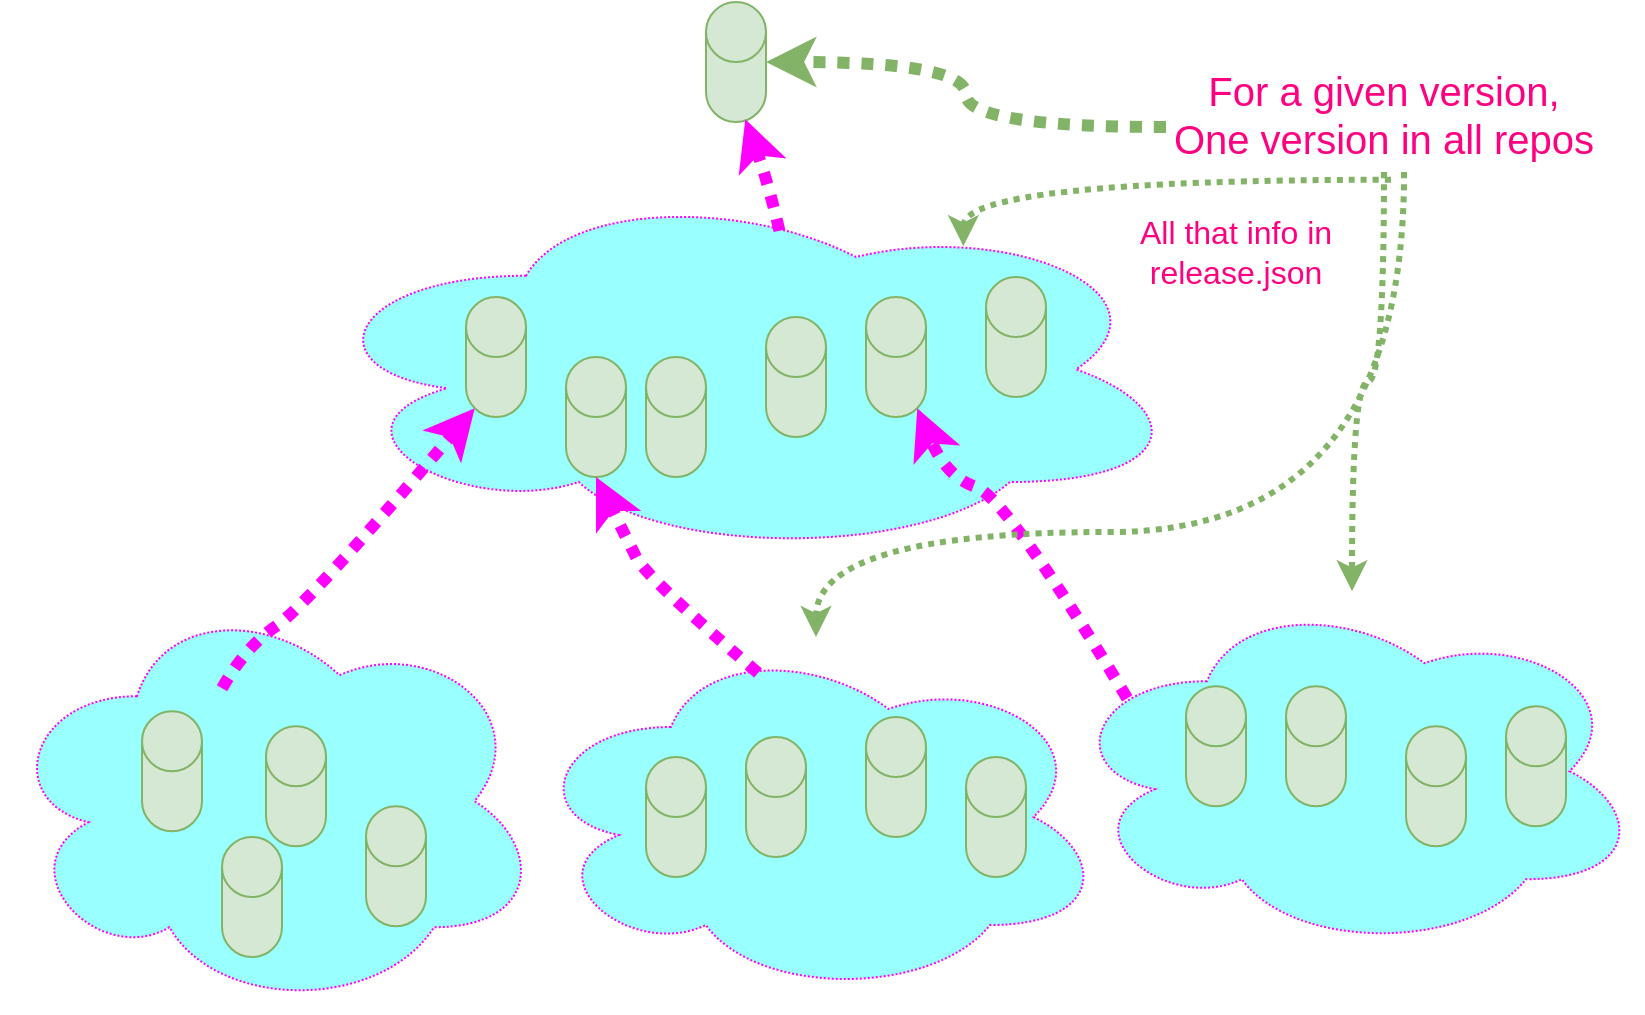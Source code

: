 <mxfile version="13.8.8" type="device"><diagram id="_WSS-Dgg8EWe4CmXmH_S" name="Page-1"><mxGraphModel dx="1673" dy="874" grid="1" gridSize="10" guides="1" tooltips="1" connect="1" arrows="1" fold="1" page="1" pageScale="1" pageWidth="850" pageHeight="1100" math="0" shadow="0"><root><mxCell id="0"/><mxCell id="1" parent="0"/><mxCell id="nKTqIAdunKiFEoz6visv-73" value="&lt;font style=&quot;font-size: 16px&quot;&gt;All that info in release.json&lt;/font&gt;" style="text;html=1;strokeColor=none;fillColor=none;align=center;verticalAlign=middle;whiteSpace=wrap;rounded=0;dashed=1;dashPattern=1 1;fontSize=11;fontColor=#FF0080;" vertex="1" parent="1"><mxGeometry x="584" y="147.5" width="106" height="45" as="geometry"/></mxCell><mxCell id="nKTqIAdunKiFEoz6visv-59" value="" style="ellipse;shape=cloud;whiteSpace=wrap;html=1;dashed=1;dashPattern=1 1;strokeColor=#FF00FF;fontSize=11;fontColor=#FF0080;fillColor=#99FFFF;" vertex="1" parent="1"><mxGeometry x="172" y="135" width="440" height="187.5" as="geometry"/></mxCell><mxCell id="nKTqIAdunKiFEoz6visv-58" value="" style="ellipse;shape=cloud;whiteSpace=wrap;html=1;dashed=1;dashPattern=1 1;strokeColor=#FF00FF;fontSize=11;fontColor=#FF0080;fillColor=#99FFFF;" vertex="1" parent="1"><mxGeometry x="20" y="339.61" width="270" height="210" as="geometry"/></mxCell><mxCell id="nKTqIAdunKiFEoz6visv-57" value="" style="ellipse;shape=cloud;whiteSpace=wrap;html=1;dashed=1;dashPattern=1 1;strokeColor=#FF00FF;fontSize=11;fontColor=#FF0080;fillColor=#99FFFF;" vertex="1" parent="1"><mxGeometry x="282" y="362.5" width="290" height="180" as="geometry"/></mxCell><mxCell id="nKTqIAdunKiFEoz6visv-56" value="" style="ellipse;shape=cloud;whiteSpace=wrap;html=1;dashed=1;dashPattern=1 1;strokeColor=#FF00FF;fontSize=11;fontColor=#FF0080;fillColor=#99FFFF;" vertex="1" parent="1"><mxGeometry x="550" y="339.61" width="290" height="180" as="geometry"/></mxCell><mxCell id="nKTqIAdunKiFEoz6visv-2" value="" style="shape=cylinder3;whiteSpace=wrap;html=1;boundedLbl=1;backgroundOutline=1;size=15;fillColor=#d5e8d4;strokeColor=#82b366;" vertex="1" parent="1"><mxGeometry x="372" y="45" width="30" height="60" as="geometry"/></mxCell><mxCell id="nKTqIAdunKiFEoz6visv-36" value="" style="shape=cylinder3;whiteSpace=wrap;html=1;boundedLbl=1;backgroundOutline=1;size=15;fillColor=#d5e8d4;strokeColor=#82b366;" vertex="1" parent="1"><mxGeometry x="662" y="387.11" width="30" height="60" as="geometry"/></mxCell><mxCell id="nKTqIAdunKiFEoz6visv-37" value="" style="shape=cylinder3;whiteSpace=wrap;html=1;boundedLbl=1;backgroundOutline=1;size=15;fillColor=#d5e8d4;strokeColor=#82b366;" vertex="1" parent="1"><mxGeometry x="402" y="202.5" width="30" height="60" as="geometry"/></mxCell><mxCell id="nKTqIAdunKiFEoz6visv-38" value="" style="shape=cylinder3;whiteSpace=wrap;html=1;boundedLbl=1;backgroundOutline=1;size=15;fillColor=#d5e8d4;strokeColor=#82b366;" vertex="1" parent="1"><mxGeometry x="512" y="182.5" width="30" height="60" as="geometry"/></mxCell><mxCell id="nKTqIAdunKiFEoz6visv-39" value="" style="shape=cylinder3;whiteSpace=wrap;html=1;boundedLbl=1;backgroundOutline=1;size=15;fillColor=#d5e8d4;strokeColor=#82b366;" vertex="1" parent="1"><mxGeometry x="342" y="222.5" width="30" height="60" as="geometry"/></mxCell><mxCell id="nKTqIAdunKiFEoz6visv-40" value="" style="shape=cylinder3;whiteSpace=wrap;html=1;boundedLbl=1;backgroundOutline=1;size=15;fillColor=#d5e8d4;strokeColor=#82b366;" vertex="1" parent="1"><mxGeometry x="452" y="192.5" width="30" height="60" as="geometry"/></mxCell><mxCell id="nKTqIAdunKiFEoz6visv-41" value="" style="shape=cylinder3;whiteSpace=wrap;html=1;boundedLbl=1;backgroundOutline=1;size=15;fillColor=#d5e8d4;strokeColor=#82b366;" vertex="1" parent="1"><mxGeometry x="252" y="192.5" width="30" height="60" as="geometry"/></mxCell><mxCell id="nKTqIAdunKiFEoz6visv-42" value="" style="shape=cylinder3;whiteSpace=wrap;html=1;boundedLbl=1;backgroundOutline=1;size=15;fillColor=#d5e8d4;strokeColor=#82b366;" vertex="1" parent="1"><mxGeometry x="722" y="407.11" width="30" height="60" as="geometry"/></mxCell><mxCell id="nKTqIAdunKiFEoz6visv-44" value="" style="shape=cylinder3;whiteSpace=wrap;html=1;boundedLbl=1;backgroundOutline=1;size=15;fillColor=#d5e8d4;strokeColor=#82b366;" vertex="1" parent="1"><mxGeometry x="772" y="397.11" width="30" height="60" as="geometry"/></mxCell><mxCell id="nKTqIAdunKiFEoz6visv-45" value="" style="shape=cylinder3;whiteSpace=wrap;html=1;boundedLbl=1;backgroundOutline=1;size=15;fillColor=#d5e8d4;strokeColor=#82b366;" vertex="1" parent="1"><mxGeometry x="612" y="387.11" width="30" height="60" as="geometry"/></mxCell><mxCell id="nKTqIAdunKiFEoz6visv-46" value="" style="shape=cylinder3;whiteSpace=wrap;html=1;boundedLbl=1;backgroundOutline=1;size=15;fillColor=#d5e8d4;strokeColor=#82b366;" vertex="1" parent="1"><mxGeometry x="342" y="422.5" width="30" height="60" as="geometry"/></mxCell><mxCell id="nKTqIAdunKiFEoz6visv-47" value="" style="shape=cylinder3;whiteSpace=wrap;html=1;boundedLbl=1;backgroundOutline=1;size=15;fillColor=#d5e8d4;strokeColor=#82b366;" vertex="1" parent="1"><mxGeometry x="502" y="422.5" width="30" height="60" as="geometry"/></mxCell><mxCell id="nKTqIAdunKiFEoz6visv-48" value="" style="shape=cylinder3;whiteSpace=wrap;html=1;boundedLbl=1;backgroundOutline=1;size=15;fillColor=#d5e8d4;strokeColor=#82b366;" vertex="1" parent="1"><mxGeometry x="452" y="402.5" width="30" height="60" as="geometry"/></mxCell><mxCell id="nKTqIAdunKiFEoz6visv-49" value="" style="shape=cylinder3;whiteSpace=wrap;html=1;boundedLbl=1;backgroundOutline=1;size=15;fillColor=#d5e8d4;strokeColor=#82b366;" vertex="1" parent="1"><mxGeometry x="392" y="412.5" width="30" height="60" as="geometry"/></mxCell><mxCell id="nKTqIAdunKiFEoz6visv-50" value="" style="shape=cylinder3;whiteSpace=wrap;html=1;boundedLbl=1;backgroundOutline=1;size=15;fillColor=#d5e8d4;strokeColor=#82b366;" vertex="1" parent="1"><mxGeometry x="202" y="447.11" width="30" height="60" as="geometry"/></mxCell><mxCell id="nKTqIAdunKiFEoz6visv-51" value="" style="shape=cylinder3;whiteSpace=wrap;html=1;boundedLbl=1;backgroundOutline=1;size=15;fillColor=#d5e8d4;strokeColor=#82b366;" vertex="1" parent="1"><mxGeometry x="130" y="462.5" width="30" height="60" as="geometry"/></mxCell><mxCell id="nKTqIAdunKiFEoz6visv-52" value="" style="shape=cylinder3;whiteSpace=wrap;html=1;boundedLbl=1;backgroundOutline=1;size=15;fillColor=#d5e8d4;strokeColor=#82b366;" vertex="1" parent="1"><mxGeometry x="302" y="222.5" width="30" height="60" as="geometry"/></mxCell><mxCell id="nKTqIAdunKiFEoz6visv-53" value="" style="shape=cylinder3;whiteSpace=wrap;html=1;boundedLbl=1;backgroundOutline=1;size=15;fillColor=#d5e8d4;strokeColor=#82b366;" vertex="1" parent="1"><mxGeometry x="90" y="399.61" width="30" height="60" as="geometry"/></mxCell><mxCell id="nKTqIAdunKiFEoz6visv-55" value="" style="shape=cylinder3;whiteSpace=wrap;html=1;boundedLbl=1;backgroundOutline=1;size=15;fillColor=#d5e8d4;strokeColor=#82b366;" vertex="1" parent="1"><mxGeometry x="152" y="407.11" width="30" height="60" as="geometry"/></mxCell><mxCell id="nKTqIAdunKiFEoz6visv-61" value="" style="curved=1;endArrow=classic;html=1;strokeWidth=6;fontSize=11;fontColor=#FF0080;exitX=0.4;exitY=0.1;exitDx=0;exitDy=0;exitPerimeter=0;fillColor=#f8cecc;dashed=1;dashPattern=1 1;strokeColor=#FF00FF;entryX=0.145;entryY=1;entryDx=0;entryDy=-4.35;entryPerimeter=0;" edge="1" parent="1" target="nKTqIAdunKiFEoz6visv-41"><mxGeometry width="50" height="50" relative="1" as="geometry"><mxPoint x="130" y="388.11" as="sourcePoint"/><mxPoint x="252" y="305" as="targetPoint"/><Array as="points"><mxPoint x="142" y="367.11"/><mxPoint x="172" y="347.11"/></Array></mxGeometry></mxCell><mxCell id="nKTqIAdunKiFEoz6visv-62" value="" style="curved=1;endArrow=classic;html=1;strokeWidth=6;fontSize=11;fontColor=#FF0080;exitX=0.4;exitY=0.1;exitDx=0;exitDy=0;exitPerimeter=0;fillColor=#f8cecc;dashed=1;dashPattern=1 1;strokeColor=#FF00FF;entryX=0.5;entryY=1;entryDx=0;entryDy=0;entryPerimeter=0;" edge="1" parent="1" source="nKTqIAdunKiFEoz6visv-57" target="nKTqIAdunKiFEoz6visv-52"><mxGeometry width="50" height="50" relative="1" as="geometry"><mxPoint x="140" y="323.5" as="sourcePoint"/><mxPoint x="262" y="240.395" as="targetPoint"/><Array as="points"><mxPoint x="342" y="332.5"/><mxPoint x="332" y="312.5"/></Array></mxGeometry></mxCell><mxCell id="nKTqIAdunKiFEoz6visv-63" value="" style="curved=1;endArrow=classic;html=1;strokeWidth=6;fontSize=11;fontColor=#FF0080;exitX=0.078;exitY=0.367;exitDx=0;exitDy=0;exitPerimeter=0;fillColor=#f8cecc;dashed=1;dashPattern=1 1;strokeColor=#FF00FF;entryX=0.855;entryY=1;entryDx=0;entryDy=-4.35;entryPerimeter=0;" edge="1" parent="1" target="nKTqIAdunKiFEoz6visv-40"><mxGeometry width="50" height="50" relative="1" as="geometry"><mxPoint x="582.62" y="393.17" as="sourcePoint"/><mxPoint x="327" y="292.5" as="targetPoint"/><Array as="points"><mxPoint x="522" y="292.5"/><mxPoint x="492" y="282.5"/></Array></mxGeometry></mxCell><mxCell id="nKTqIAdunKiFEoz6visv-64" value="" style="curved=1;endArrow=classic;html=1;strokeWidth=6;fontSize=11;fontColor=#FF0080;exitX=0.538;exitY=0.13;exitDx=0;exitDy=0;exitPerimeter=0;fillColor=#f8cecc;dashed=1;dashPattern=1 1;strokeColor=#FF00FF;entryX=0.655;entryY=0.978;entryDx=0;entryDy=0;entryPerimeter=0;" edge="1" parent="1" source="nKTqIAdunKiFEoz6visv-59" target="nKTqIAdunKiFEoz6visv-2"><mxGeometry width="50" height="50" relative="1" as="geometry"><mxPoint x="406" y="363.0" as="sourcePoint"/><mxPoint x="325" y="265" as="targetPoint"/><Array as="points"><mxPoint x="403" y="135"/></Array></mxGeometry></mxCell><mxCell id="nKTqIAdunKiFEoz6visv-69" style="edgeStyle=orthogonalEdgeStyle;rounded=0;orthogonalLoop=1;jettySize=auto;html=1;entryX=1;entryY=0.5;entryDx=0;entryDy=0;entryPerimeter=0;dashed=1;dashPattern=1 1;strokeColor=#82b366;strokeWidth=6;fontSize=11;fontColor=#FF0080;fillColor=#d5e8d4;curved=1;" edge="1" parent="1" source="nKTqIAdunKiFEoz6visv-67" target="nKTqIAdunKiFEoz6visv-2"><mxGeometry relative="1" as="geometry"/></mxCell><mxCell id="nKTqIAdunKiFEoz6visv-70" style="edgeStyle=orthogonalEdgeStyle;curved=1;rounded=0;orthogonalLoop=1;jettySize=auto;html=1;dashed=1;dashPattern=1 1;strokeColor=#82b366;strokeWidth=3;fontSize=11;fontColor=#FF0080;fillColor=#d5e8d4;" edge="1" parent="1" source="nKTqIAdunKiFEoz6visv-67" target="nKTqIAdunKiFEoz6visv-56"><mxGeometry relative="1" as="geometry"><mxPoint x="630" y="210" as="targetPoint"/></mxGeometry></mxCell><mxCell id="nKTqIAdunKiFEoz6visv-67" value="&lt;div style=&quot;font-size: 20px&quot;&gt;For a given version, &lt;br&gt;One version in all repos&lt;br&gt;&lt;/div&gt;&lt;div&gt;&lt;br&gt;&lt;/div&gt;" style="text;html=1;strokeColor=none;fillColor=none;align=center;verticalAlign=middle;whiteSpace=wrap;rounded=0;dashed=1;dashPattern=1 1;fontSize=11;fontColor=#FF0080;" vertex="1" parent="1"><mxGeometry x="602" y="85" width="218" height="45" as="geometry"/></mxCell><mxCell id="nKTqIAdunKiFEoz6visv-71" style="edgeStyle=orthogonalEdgeStyle;curved=1;rounded=0;orthogonalLoop=1;jettySize=auto;html=1;dashed=1;dashPattern=1 1;strokeColor=#82b366;strokeWidth=3;fontSize=11;fontColor=#FF0080;fillColor=#d5e8d4;exitX=0.516;exitY=1.086;exitDx=0;exitDy=0;exitPerimeter=0;entryX=0.747;entryY=0.171;entryDx=0;entryDy=0;entryPerimeter=0;" edge="1" parent="1" source="nKTqIAdunKiFEoz6visv-67" target="nKTqIAdunKiFEoz6visv-59"><mxGeometry relative="1" as="geometry"><mxPoint x="705.0" y="349.61" as="targetPoint"/><mxPoint x="721.0" y="140" as="sourcePoint"/><Array as="points"><mxPoint x="501" y="134"/></Array></mxGeometry></mxCell><mxCell id="nKTqIAdunKiFEoz6visv-72" style="edgeStyle=orthogonalEdgeStyle;curved=1;rounded=0;orthogonalLoop=1;jettySize=auto;html=1;dashed=1;dashPattern=1 1;strokeColor=#82b366;strokeWidth=3;fontSize=11;fontColor=#FF0080;fillColor=#d5e8d4;exitX=0.546;exitY=1;exitDx=0;exitDy=0;exitPerimeter=0;" edge="1" parent="1" source="nKTqIAdunKiFEoz6visv-67" target="nKTqIAdunKiFEoz6visv-57"><mxGeometry relative="1" as="geometry"><mxPoint x="705.0" y="349.61" as="targetPoint"/><mxPoint x="721.0" y="140" as="sourcePoint"/><Array as="points"><mxPoint x="721" y="310"/><mxPoint x="427" y="310"/></Array></mxGeometry></mxCell></root></mxGraphModel></diagram></mxfile>